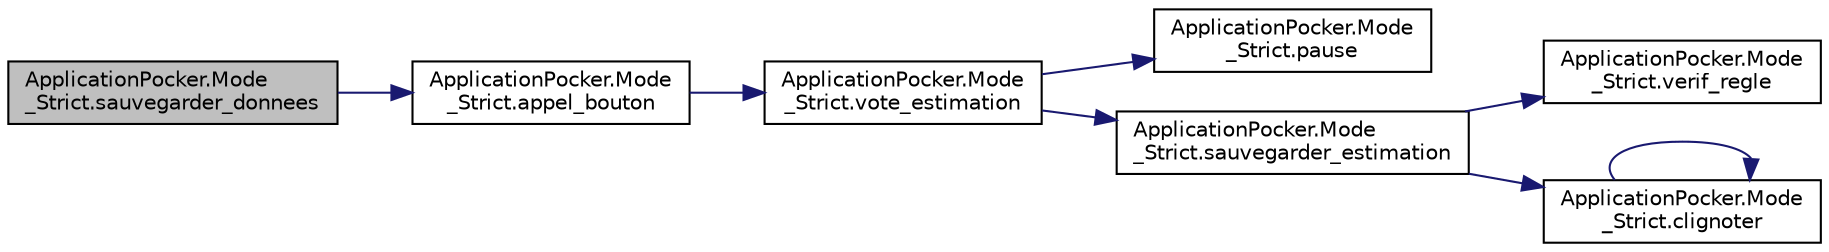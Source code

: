 digraph "ApplicationPocker.Mode_Strict.sauvegarder_donnees"
{
  edge [fontname="Helvetica",fontsize="10",labelfontname="Helvetica",labelfontsize="10"];
  node [fontname="Helvetica",fontsize="10",shape=record];
  rankdir="LR";
  Node99 [label="ApplicationPocker.Mode\l_Strict.sauvegarder_donnees",height=0.2,width=0.4,color="black", fillcolor="grey75", style="filled", fontcolor="black"];
  Node99 -> Node100 [color="midnightblue",fontsize="10",style="solid",fontname="Helvetica"];
  Node100 [label="ApplicationPocker.Mode\l_Strict.appel_bouton",height=0.2,width=0.4,color="black", fillcolor="white", style="filled",URL="$class_application_pocker_1_1_mode___strict.html#a45cd5ba8ca4d9caca71d9e53dbe10e79"];
  Node100 -> Node101 [color="midnightblue",fontsize="10",style="solid",fontname="Helvetica"];
  Node101 [label="ApplicationPocker.Mode\l_Strict.vote_estimation",height=0.2,width=0.4,color="black", fillcolor="white", style="filled",URL="$class_application_pocker_1_1_mode___strict.html#ab4b97704b6db045f11b28e8da024a2b0"];
  Node101 -> Node102 [color="midnightblue",fontsize="10",style="solid",fontname="Helvetica"];
  Node102 [label="ApplicationPocker.Mode\l_Strict.pause",height=0.2,width=0.4,color="black", fillcolor="white", style="filled",URL="$class_application_pocker_1_1_mode___strict.html#a8f950726bb59fc5e0d8f09dcc02708ff"];
  Node101 -> Node103 [color="midnightblue",fontsize="10",style="solid",fontname="Helvetica"];
  Node103 [label="ApplicationPocker.Mode\l_Strict.sauvegarder_estimation",height=0.2,width=0.4,color="black", fillcolor="white", style="filled",URL="$class_application_pocker_1_1_mode___strict.html#a3c054f0314ecd6f0e196e13d33511bef"];
  Node103 -> Node104 [color="midnightblue",fontsize="10",style="solid",fontname="Helvetica"];
  Node104 [label="ApplicationPocker.Mode\l_Strict.verif_regle",height=0.2,width=0.4,color="black", fillcolor="white", style="filled",URL="$class_application_pocker_1_1_mode___strict.html#a2a3b6d58f1156ffe9f7bba744f6d1e48"];
  Node103 -> Node105 [color="midnightblue",fontsize="10",style="solid",fontname="Helvetica"];
  Node105 [label="ApplicationPocker.Mode\l_Strict.clignoter",height=0.2,width=0.4,color="black", fillcolor="white", style="filled",URL="$class_application_pocker_1_1_mode___strict.html#a843a41abde8f3149546359546840d74a"];
  Node105 -> Node105 [color="midnightblue",fontsize="10",style="solid",fontname="Helvetica"];
}
